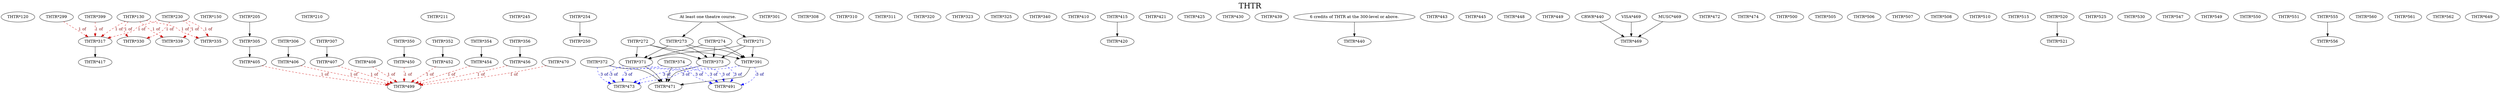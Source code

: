 digraph THTR {
labelloc = "t";
label = "THTR"
fontsize = 27;
"THTR*120"
"THTR*130"
"THTR*150"
"THTR*205"
"THTR*210"
"THTR*211"
"THTR*230"
"THTR*245"
"THTR*254" -> "THTR*250" [style=solid]
"At least one theatre course." -> "THTR*271" [style=solid]
"THTR*272"
"At least one theatre course." -> "THTR*273" [style=solid]
"THTR*274"
"THTR*299"
"THTR*301"
"THTR*205" -> "THTR*305" [style=solid]
"THTR*306"
"THTR*307"
"THTR*308"
"THTR*310"
"THTR*311"
"THTR*130" -> "THTR*317" [style=dashed] [label="1 of", fontcolor=firebrick4] [color=red3]
"THTR*230" -> "THTR*317" [style=dashed] [label="1 of", fontcolor=firebrick4] [color=red3]
"THTR*299" -> "THTR*317" [style=dashed] [label="1 of", fontcolor=firebrick4] [color=red3]
"THTR*399" -> "THTR*317" [style=dashed] [label="1 of", fontcolor=firebrick4] [color=red3]
"THTR*320"
"THTR*323"
"THTR*325"
"THTR*130" -> "THTR*330" [style=dashed] [label="1 of", fontcolor=firebrick4] [color=red3]
"THTR*230" -> "THTR*330" [style=dashed] [label="1 of", fontcolor=firebrick4] [color=red3]
"THTR*130" -> "THTR*335" [style=dashed] [label="1 of", fontcolor=firebrick4] [color=red3]
"THTR*230" -> "THTR*335" [style=dashed] [label="1 of", fontcolor=firebrick4] [color=red3]
"THTR*130" -> "THTR*339" [style=dashed] [label="1 of", fontcolor=firebrick4] [color=red3]
"THTR*230" -> "THTR*339" [style=dashed] [label="1 of", fontcolor=firebrick4] [color=red3]
"THTR*340"
"THTR*350"
"THTR*352"
"THTR*354"
"THTR*356"
"THTR*271" -> "THTR*371"
"THTR*272" -> "THTR*371"
"THTR*273" -> "THTR*371"
"THTR*274" -> "THTR*371"
"THTR*372"
"THTR*271" -> "THTR*373"
"THTR*272" -> "THTR*373"
"THTR*273" -> "THTR*373"
"THTR*274" -> "THTR*373"
"THTR*374"
"THTR*271" -> "THTR*391"
"THTR*272" -> "THTR*391"
"THTR*273" -> "THTR*391"
"THTR*274" -> "THTR*391"
"THTR*305" -> "THTR*405" [style=solid]
"THTR*306" -> "THTR*406" [style=solid]
"THTR*307" -> "THTR*407" [style=solid]
"THTR*408"
"THTR*410"
"THTR*317" -> "THTR*417" [style=solid]
"THTR*415" -> "THTR*420" [style=solid]
"THTR*421"
"THTR*425"
"THTR*430"
"THTR*439"
"6 credits of THTR at the 300-level or above." -> "THTR*440" [style=solid]
"THTR*443"
"THTR*445"
"THTR*448"
"THTR*449"
"THTR*350" -> "THTR*450" [style=solid]
"THTR*352" -> "THTR*452" [style=solid]
"THTR*354" -> "THTR*454" [style=solid]
"THTR*356" -> "THTR*456" [style=solid]
"CRWR*440" -> "THTR*469" [style=solid]
"VISA*469" -> "THTR*469" [style=solid]
"MUSC*469" -> "THTR*469" [style=solid]
"THTR*371" -> "THTR*471"
"THTR*372" -> "THTR*471"
"THTR*373" -> "THTR*471"
"THTR*374" -> "THTR*471"
"THTR*391" -> "THTR*471"
"THTR*472"
"THTR*371" -> "THTR*473" [style=dashed] [label="3 of", fontcolor=blue4] [color=blue1]
"THTR*372" -> "THTR*473" [style=dashed] [label="3 of", fontcolor=blue4] [color=blue1]
"THTR*373" -> "THTR*473" [style=dashed] [label="3 of", fontcolor=blue4] [color=blue1]
"THTR*374" -> "THTR*473" [style=dashed] [label="3 of", fontcolor=blue4] [color=blue1]
"THTR*391" -> "THTR*473" [style=dashed] [label="3 of", fontcolor=blue4] [color=blue1]
"THTR*474"
"THTR*371" -> "THTR*491" [style=dashed] [label="3 of", fontcolor=blue4] [color=blue1]
"THTR*372" -> "THTR*491" [style=dashed] [label="3 of", fontcolor=blue4] [color=blue1]
"THTR*373" -> "THTR*491" [style=dashed] [label="3 of", fontcolor=blue4] [color=blue1]
"THTR*374" -> "THTR*491" [style=dashed] [label="3 of", fontcolor=blue4] [color=blue1]
"THTR*391" -> "THTR*491" [style=dashed] [label="3 of", fontcolor=blue4] [color=blue1]
"THTR*405" -> "THTR*499" [style=dashed] [label="1 of", fontcolor=firebrick4] [color=red3]
"THTR*406" -> "THTR*499" [style=dashed] [label="1 of", fontcolor=firebrick4] [color=red3]
"THTR*407" -> "THTR*499" [style=dashed] [label="1 of", fontcolor=firebrick4] [color=red3]
"THTR*408" -> "THTR*499" [style=dashed] [label="1 of", fontcolor=firebrick4] [color=red3]
"THTR*450" -> "THTR*499" [style=dashed] [label="1 of", fontcolor=firebrick4] [color=red3]
"THTR*452" -> "THTR*499" [style=dashed] [label="1 of", fontcolor=firebrick4] [color=red3]
"THTR*454" -> "THTR*499" [style=dashed] [label="1 of", fontcolor=firebrick4] [color=red3]
"THTR*456" -> "THTR*499" [style=dashed] [label="1 of", fontcolor=firebrick4] [color=red3]
"THTR*470" -> "THTR*499" [style=dashed] [label="1 of", fontcolor=firebrick4] [color=red3]
"THTR*500"
"THTR*505"
"THTR*506"
"THTR*507"
"THTR*508"
"THTR*510"
"THTR*515"
"THTR*520"
"THTR*520" -> "THTR*521" [style=solid]
"THTR*525"
"THTR*530"
"THTR*547"
"THTR*549"
"THTR*550"
"THTR*551"
"THTR*555"
"THTR*555" -> "THTR*556" [style=solid]
"THTR*560"
"THTR*561"
"THTR*562"
"THTR*649"
}
